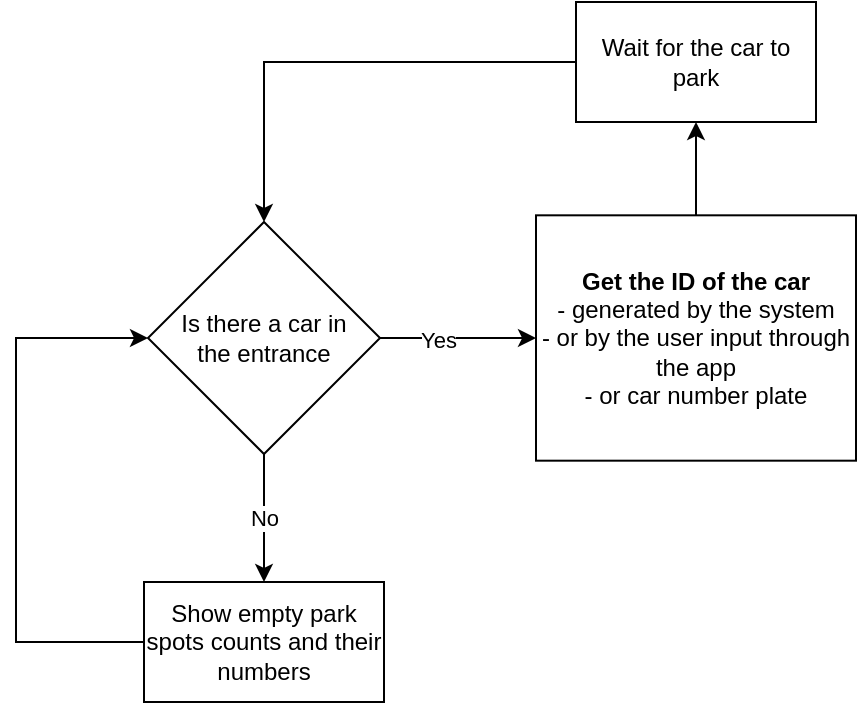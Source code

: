 <mxfile version="24.7.3" type="device">
  <diagram id="N5CguMR-_nggTrKn1b_r" name="Page-1">
    <mxGraphModel dx="1050" dy="603" grid="1" gridSize="10" guides="1" tooltips="1" connect="1" arrows="1" fold="1" page="1" pageScale="1" pageWidth="827" pageHeight="1169" math="0" shadow="0">
      <root>
        <mxCell id="0" />
        <mxCell id="1" parent="0" />
        <mxCell id="QTx143XEM5j5_CtrWgsS-3" value="No" style="edgeStyle=orthogonalEdgeStyle;rounded=0;orthogonalLoop=1;jettySize=auto;html=1;" parent="1" source="QTx143XEM5j5_CtrWgsS-1" target="QTx143XEM5j5_CtrWgsS-2" edge="1">
          <mxGeometry relative="1" as="geometry" />
        </mxCell>
        <mxCell id="QTx143XEM5j5_CtrWgsS-5" value="" style="edgeStyle=orthogonalEdgeStyle;rounded=0;orthogonalLoop=1;jettySize=auto;html=1;" parent="1" source="QTx143XEM5j5_CtrWgsS-1" target="QTx143XEM5j5_CtrWgsS-4" edge="1">
          <mxGeometry relative="1" as="geometry" />
        </mxCell>
        <mxCell id="QTx143XEM5j5_CtrWgsS-12" value="Yes" style="edgeLabel;html=1;align=center;verticalAlign=middle;resizable=0;points=[];" parent="QTx143XEM5j5_CtrWgsS-5" vertex="1" connectable="0">
          <mxGeometry x="-0.257" y="-1" relative="1" as="geometry">
            <mxPoint as="offset" />
          </mxGeometry>
        </mxCell>
        <mxCell id="QTx143XEM5j5_CtrWgsS-1" value="Is there a car in&lt;br&gt;the entrance" style="rhombus;whiteSpace=wrap;html=1;aspect=fixed;" parent="1" vertex="1">
          <mxGeometry x="356" y="210" width="116" height="116" as="geometry" />
        </mxCell>
        <mxCell id="QTx143XEM5j5_CtrWgsS-11" style="edgeStyle=orthogonalEdgeStyle;rounded=0;orthogonalLoop=1;jettySize=auto;html=1;entryX=0;entryY=0.5;entryDx=0;entryDy=0;" parent="1" source="QTx143XEM5j5_CtrWgsS-2" target="QTx143XEM5j5_CtrWgsS-1" edge="1">
          <mxGeometry relative="1" as="geometry">
            <mxPoint x="260" y="270" as="targetPoint" />
            <Array as="points">
              <mxPoint x="290" y="420" />
              <mxPoint x="290" y="268" />
            </Array>
          </mxGeometry>
        </mxCell>
        <mxCell id="QTx143XEM5j5_CtrWgsS-2" value="Show empty park spots counts and their numbers" style="whiteSpace=wrap;html=1;" parent="1" vertex="1">
          <mxGeometry x="354" y="390" width="120" height="60" as="geometry" />
        </mxCell>
        <mxCell id="QTx143XEM5j5_CtrWgsS-9" value="" style="edgeStyle=orthogonalEdgeStyle;rounded=0;orthogonalLoop=1;jettySize=auto;html=1;" parent="1" source="QTx143XEM5j5_CtrWgsS-4" target="QTx143XEM5j5_CtrWgsS-8" edge="1">
          <mxGeometry relative="1" as="geometry" />
        </mxCell>
        <mxCell id="QTx143XEM5j5_CtrWgsS-4" value="&lt;b&gt;Get the ID of the car&lt;/b&gt;&lt;div&gt;- generated by the system&lt;br&gt;- or by the user input through the app&lt;br&gt;- or car number plate&lt;/div&gt;" style="whiteSpace=wrap;html=1;aspect=fixed;" parent="1" vertex="1">
          <mxGeometry x="550" y="206.66" width="160" height="122.68" as="geometry" />
        </mxCell>
        <mxCell id="QTx143XEM5j5_CtrWgsS-10" style="edgeStyle=orthogonalEdgeStyle;rounded=0;orthogonalLoop=1;jettySize=auto;html=1;entryX=0.5;entryY=0;entryDx=0;entryDy=0;" parent="1" source="QTx143XEM5j5_CtrWgsS-8" target="QTx143XEM5j5_CtrWgsS-1" edge="1">
          <mxGeometry relative="1" as="geometry" />
        </mxCell>
        <mxCell id="QTx143XEM5j5_CtrWgsS-8" value="Wait for the car to park" style="whiteSpace=wrap;html=1;" parent="1" vertex="1">
          <mxGeometry x="570" y="100" width="120" height="60" as="geometry" />
        </mxCell>
      </root>
    </mxGraphModel>
  </diagram>
</mxfile>
